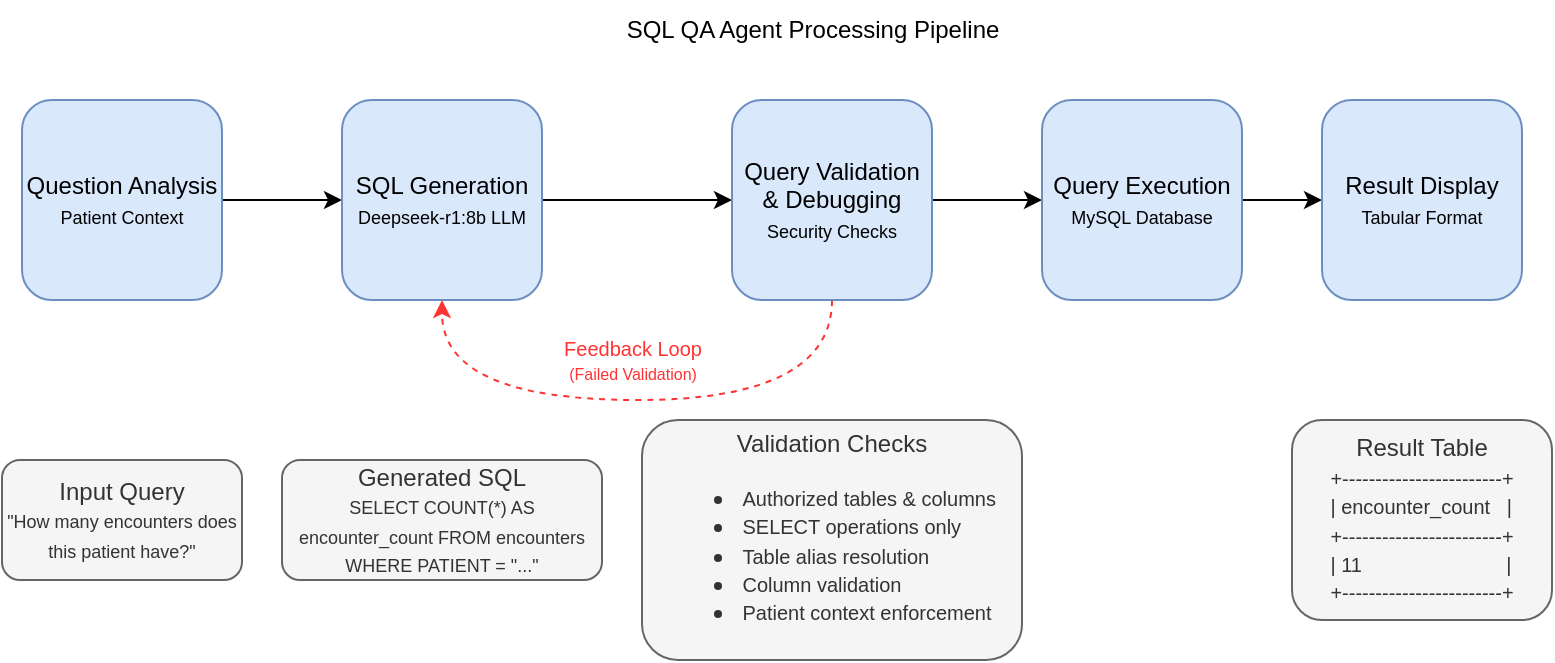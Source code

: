 <mxfile version="26.2.12">
  <diagram name="Page-1" id="FhWYNo3kNSt5EqrWuM2n">
    <mxGraphModel dx="889" dy="495" grid="1" gridSize="10" guides="1" tooltips="1" connect="1" arrows="1" fold="1" page="1" pageScale="1" pageWidth="850" pageHeight="1100" math="0" shadow="0">
      <root>
        <mxCell id="0" />
        <mxCell id="1" parent="0" />
        <mxCell id="2Vbw8zLCdz-sCToTA-tu-1" value="SQL QA Agent Processing Pipeline" style="text;html=1;align=center;verticalAlign=middle;resizable=0;points=[];autosize=1;strokeColor=none;fillColor=none;" vertex="1" parent="1">
          <mxGeometry x="340" y="130" width="210" height="30" as="geometry" />
        </mxCell>
        <mxCell id="2Vbw8zLCdz-sCToTA-tu-7" style="edgeStyle=orthogonalEdgeStyle;rounded=0;orthogonalLoop=1;jettySize=auto;html=1;exitX=1;exitY=0.5;exitDx=0;exitDy=0;entryX=0;entryY=0.5;entryDx=0;entryDy=0;fillColor=#dae8fc;strokeColor=#000000;" edge="1" parent="1" source="2Vbw8zLCdz-sCToTA-tu-2" target="2Vbw8zLCdz-sCToTA-tu-3">
          <mxGeometry relative="1" as="geometry" />
        </mxCell>
        <mxCell id="2Vbw8zLCdz-sCToTA-tu-2" value="Question Analysis&lt;br&gt;&lt;font style=&quot;font-size: 9px;&quot;&gt;Patient Context&lt;/font&gt;" style="rounded=1;whiteSpace=wrap;html=1;fillColor=#dae8fc;strokeColor=#6c8ebf;" vertex="1" parent="1">
          <mxGeometry x="50" y="180" width="100" height="100" as="geometry" />
        </mxCell>
        <mxCell id="2Vbw8zLCdz-sCToTA-tu-8" style="edgeStyle=orthogonalEdgeStyle;rounded=0;orthogonalLoop=1;jettySize=auto;html=1;entryX=0;entryY=0.5;entryDx=0;entryDy=0;fillColor=#dae8fc;strokeColor=#000000;" edge="1" parent="1" source="2Vbw8zLCdz-sCToTA-tu-3" target="2Vbw8zLCdz-sCToTA-tu-4">
          <mxGeometry relative="1" as="geometry" />
        </mxCell>
        <mxCell id="2Vbw8zLCdz-sCToTA-tu-3" value="SQL Generation&lt;br&gt;&lt;font style=&quot;font-size: 9px;&quot;&gt;Deepseek-r1:8b LLM&lt;/font&gt;" style="rounded=1;whiteSpace=wrap;html=1;fillColor=#dae8fc;strokeColor=#6c8ebf;" vertex="1" parent="1">
          <mxGeometry x="210" y="180" width="100" height="100" as="geometry" />
        </mxCell>
        <mxCell id="2Vbw8zLCdz-sCToTA-tu-9" style="edgeStyle=orthogonalEdgeStyle;rounded=0;orthogonalLoop=1;jettySize=auto;html=1;fillColor=#dae8fc;strokeColor=#000000;" edge="1" parent="1" source="2Vbw8zLCdz-sCToTA-tu-4" target="2Vbw8zLCdz-sCToTA-tu-5">
          <mxGeometry relative="1" as="geometry" />
        </mxCell>
        <mxCell id="2Vbw8zLCdz-sCToTA-tu-17" style="edgeStyle=orthogonalEdgeStyle;rounded=0;orthogonalLoop=1;jettySize=auto;html=1;entryX=0.5;entryY=1;entryDx=0;entryDy=0;exitX=0.5;exitY=1;exitDx=0;exitDy=0;curved=1;dashed=1;strokeColor=#FF3333;" edge="1" parent="1" source="2Vbw8zLCdz-sCToTA-tu-4" target="2Vbw8zLCdz-sCToTA-tu-3">
          <mxGeometry relative="1" as="geometry">
            <Array as="points">
              <mxPoint x="455" y="330" />
              <mxPoint x="260" y="330" />
            </Array>
          </mxGeometry>
        </mxCell>
        <mxCell id="2Vbw8zLCdz-sCToTA-tu-4" value="Query Validation&lt;br&gt;&amp;amp; Debugging&lt;br&gt;&lt;font style=&quot;font-size: 9px;&quot;&gt;Security Checks&lt;/font&gt;" style="rounded=1;whiteSpace=wrap;html=1;fillColor=#dae8fc;strokeColor=#6c8ebf;" vertex="1" parent="1">
          <mxGeometry x="405" y="180" width="100" height="100" as="geometry" />
        </mxCell>
        <mxCell id="2Vbw8zLCdz-sCToTA-tu-10" style="edgeStyle=orthogonalEdgeStyle;rounded=0;orthogonalLoop=1;jettySize=auto;html=1;entryX=0;entryY=0.5;entryDx=0;entryDy=0;fillColor=#dae8fc;strokeColor=#000000;" edge="1" parent="1" source="2Vbw8zLCdz-sCToTA-tu-5" target="2Vbw8zLCdz-sCToTA-tu-6">
          <mxGeometry relative="1" as="geometry" />
        </mxCell>
        <mxCell id="2Vbw8zLCdz-sCToTA-tu-5" value="Query Execution&lt;br&gt;&lt;font style=&quot;font-size: 9px;&quot;&gt;MySQL Database&lt;/font&gt;" style="rounded=1;whiteSpace=wrap;html=1;fillColor=#dae8fc;strokeColor=#6c8ebf;" vertex="1" parent="1">
          <mxGeometry x="560" y="180" width="100" height="100" as="geometry" />
        </mxCell>
        <mxCell id="2Vbw8zLCdz-sCToTA-tu-6" value="Result Display&lt;br&gt;&lt;font style=&quot;font-size: 9px;&quot;&gt;Tabular Format&lt;/font&gt;" style="rounded=1;whiteSpace=wrap;html=1;fillColor=#dae8fc;strokeColor=#6c8ebf;" vertex="1" parent="1">
          <mxGeometry x="700" y="180" width="100" height="100" as="geometry" />
        </mxCell>
        <mxCell id="2Vbw8zLCdz-sCToTA-tu-11" value="Input Query&lt;br&gt;&lt;font style=&quot;font-size: 9px;&quot;&gt;&quot;How many encounters does this patient have?&quot;&lt;/font&gt;" style="rounded=1;whiteSpace=wrap;html=1;fillColor=#f5f5f5;fontColor=#333333;strokeColor=#666666;" vertex="1" parent="1">
          <mxGeometry x="40" y="360" width="120" height="60" as="geometry" />
        </mxCell>
        <mxCell id="2Vbw8zLCdz-sCToTA-tu-12" value="Generated SQL&lt;br&gt;&lt;font style=&quot;font-size: 9px;&quot;&gt;SELECT COUNT(*) AS encounter_count FROM encounters WHERE PATIENT = &quot;...&quot;&lt;/font&gt;" style="rounded=1;whiteSpace=wrap;html=1;fillColor=#f5f5f5;fontColor=#333333;strokeColor=#666666;" vertex="1" parent="1">
          <mxGeometry x="180" y="360" width="160" height="60" as="geometry" />
        </mxCell>
        <mxCell id="2Vbw8zLCdz-sCToTA-tu-13" value="Validation Checks&lt;br&gt;&lt;ul&gt;&lt;li style=&quot;text-align: left;&quot;&gt;&lt;font size=&quot;1&quot;&gt;Authorized tables &amp;amp; columns&amp;nbsp;&lt;/font&gt;&lt;/li&gt;&lt;li style=&quot;text-align: left;&quot;&gt;&lt;font size=&quot;1&quot;&gt;SELECT operations only&lt;/font&gt;&lt;/li&gt;&lt;li style=&quot;text-align: left;&quot;&gt;&lt;font size=&quot;1&quot;&gt;Table alias resolution&lt;/font&gt;&lt;/li&gt;&lt;li style=&quot;text-align: left;&quot;&gt;&lt;font size=&quot;1&quot;&gt;Column validation&lt;/font&gt;&lt;/li&gt;&lt;li style=&quot;text-align: left;&quot;&gt;&lt;font size=&quot;1&quot;&gt;Patient context enforcement&lt;/font&gt;&lt;/li&gt;&lt;/ul&gt;" style="rounded=1;whiteSpace=wrap;html=1;fillColor=#f5f5f5;fontColor=#333333;strokeColor=#666666;" vertex="1" parent="1">
          <mxGeometry x="360" y="340" width="190" height="120" as="geometry" />
        </mxCell>
        <mxCell id="2Vbw8zLCdz-sCToTA-tu-14" value="Result Table&lt;br&gt;&lt;div style=&quot;text-align: left;&quot;&gt;&lt;font size=&quot;1&quot;&gt;+------------------------+&lt;/font&gt;&lt;/div&gt;&lt;div style=&quot;text-align: left;&quot;&gt;&lt;font size=&quot;1&quot;&gt;| encounter_count&amp;nbsp; &amp;nbsp;|&lt;/font&gt;&lt;/div&gt;&lt;div style=&quot;text-align: left;&quot;&gt;&lt;font size=&quot;1&quot;&gt;+------------------------+&lt;/font&gt;&lt;/div&gt;&lt;div style=&quot;text-align: left;&quot;&gt;&lt;font size=&quot;1&quot;&gt;| 11&amp;nbsp; &amp;nbsp; &amp;nbsp; &amp;nbsp; &amp;nbsp; &amp;nbsp; &amp;nbsp; &amp;nbsp; &amp;nbsp; &amp;nbsp; &amp;nbsp; &amp;nbsp; &amp;nbsp; |&lt;/font&gt;&lt;/div&gt;&lt;div style=&quot;text-align: left;&quot;&gt;&lt;font size=&quot;1&quot;&gt;+------------------------+&lt;/font&gt;&lt;/div&gt;" style="rounded=1;whiteSpace=wrap;html=1;fillColor=#f5f5f5;fontColor=#333333;strokeColor=#666666;" vertex="1" parent="1">
          <mxGeometry x="685" y="340" width="130" height="100" as="geometry" />
        </mxCell>
        <mxCell id="2Vbw8zLCdz-sCToTA-tu-18" value="Feedback Loop&lt;br&gt;&lt;font style=&quot;font-size: 8px;&quot;&gt;(Failed Validation)&lt;/font&gt;" style="text;html=1;align=center;verticalAlign=middle;resizable=0;points=[];autosize=1;strokeColor=none;fillColor=none;fontSize=10;fontColor=#FF3333;" vertex="1" parent="1">
          <mxGeometry x="310" y="290" width="90" height="40" as="geometry" />
        </mxCell>
      </root>
    </mxGraphModel>
  </diagram>
</mxfile>
